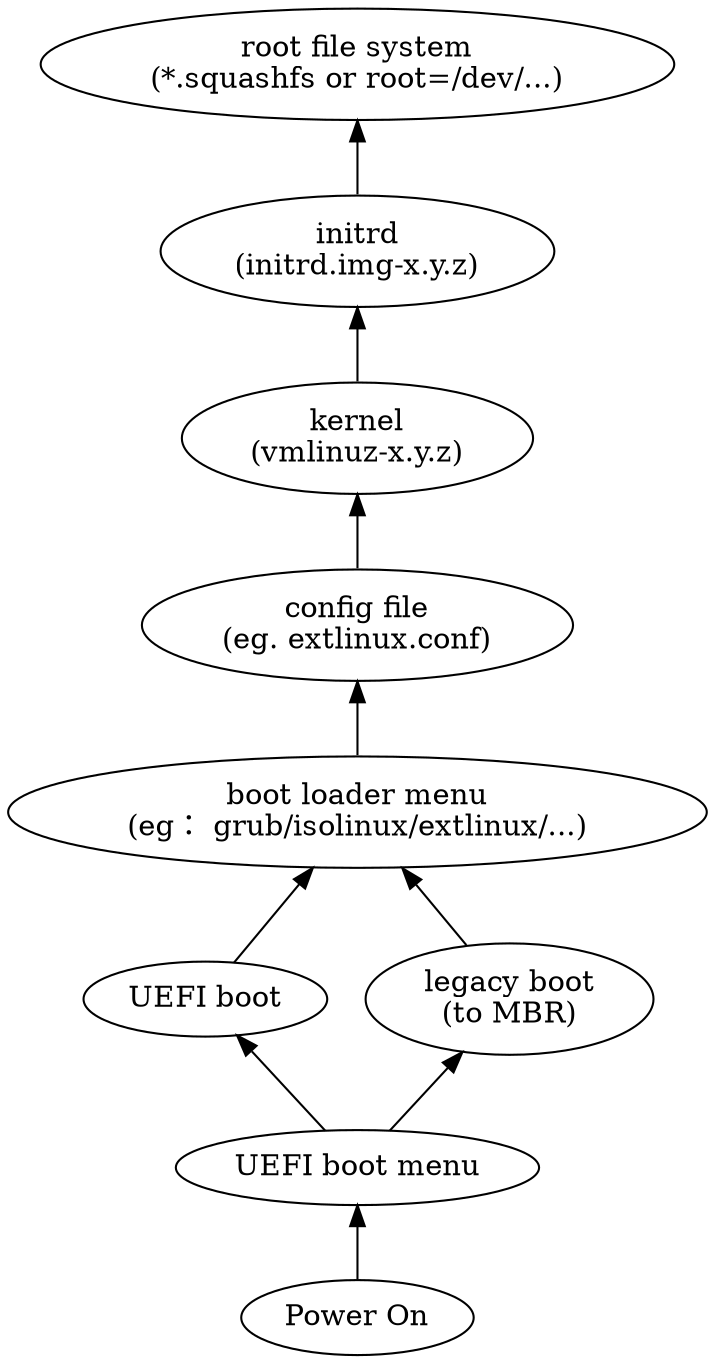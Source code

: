 digraph "linux boot process" {

    rankdir = BT;
    overlap = scale;

    power [ label="Power On" ];
    UEFI_menu [ label="UEFI boot menu" ];
    uefi_boot [ label="UEFI boot" ];
    legacy_boot [ label="legacy boot\n(to MBR)" ];
    boot_loader [ label="boot loader menu\n(eg： grub/isolinux/extlinux/...)" ];
    config [ label="config file\n(eg. extlinux.conf)" ];
    kernel [ label="kernel\n(vmlinuz-x.y.z)" ];
    initrd [ label="initrd\n(initrd.img-x.y.z)" ];
    rootfs [ label="root file system\n(*.squashfs or root=/dev/...)" ];

    power -> UEFI_menu -> { uefi_boot legacy_boot }
	  -> boot_loader -> config -> kernel -> initrd -> rootfs;
}

